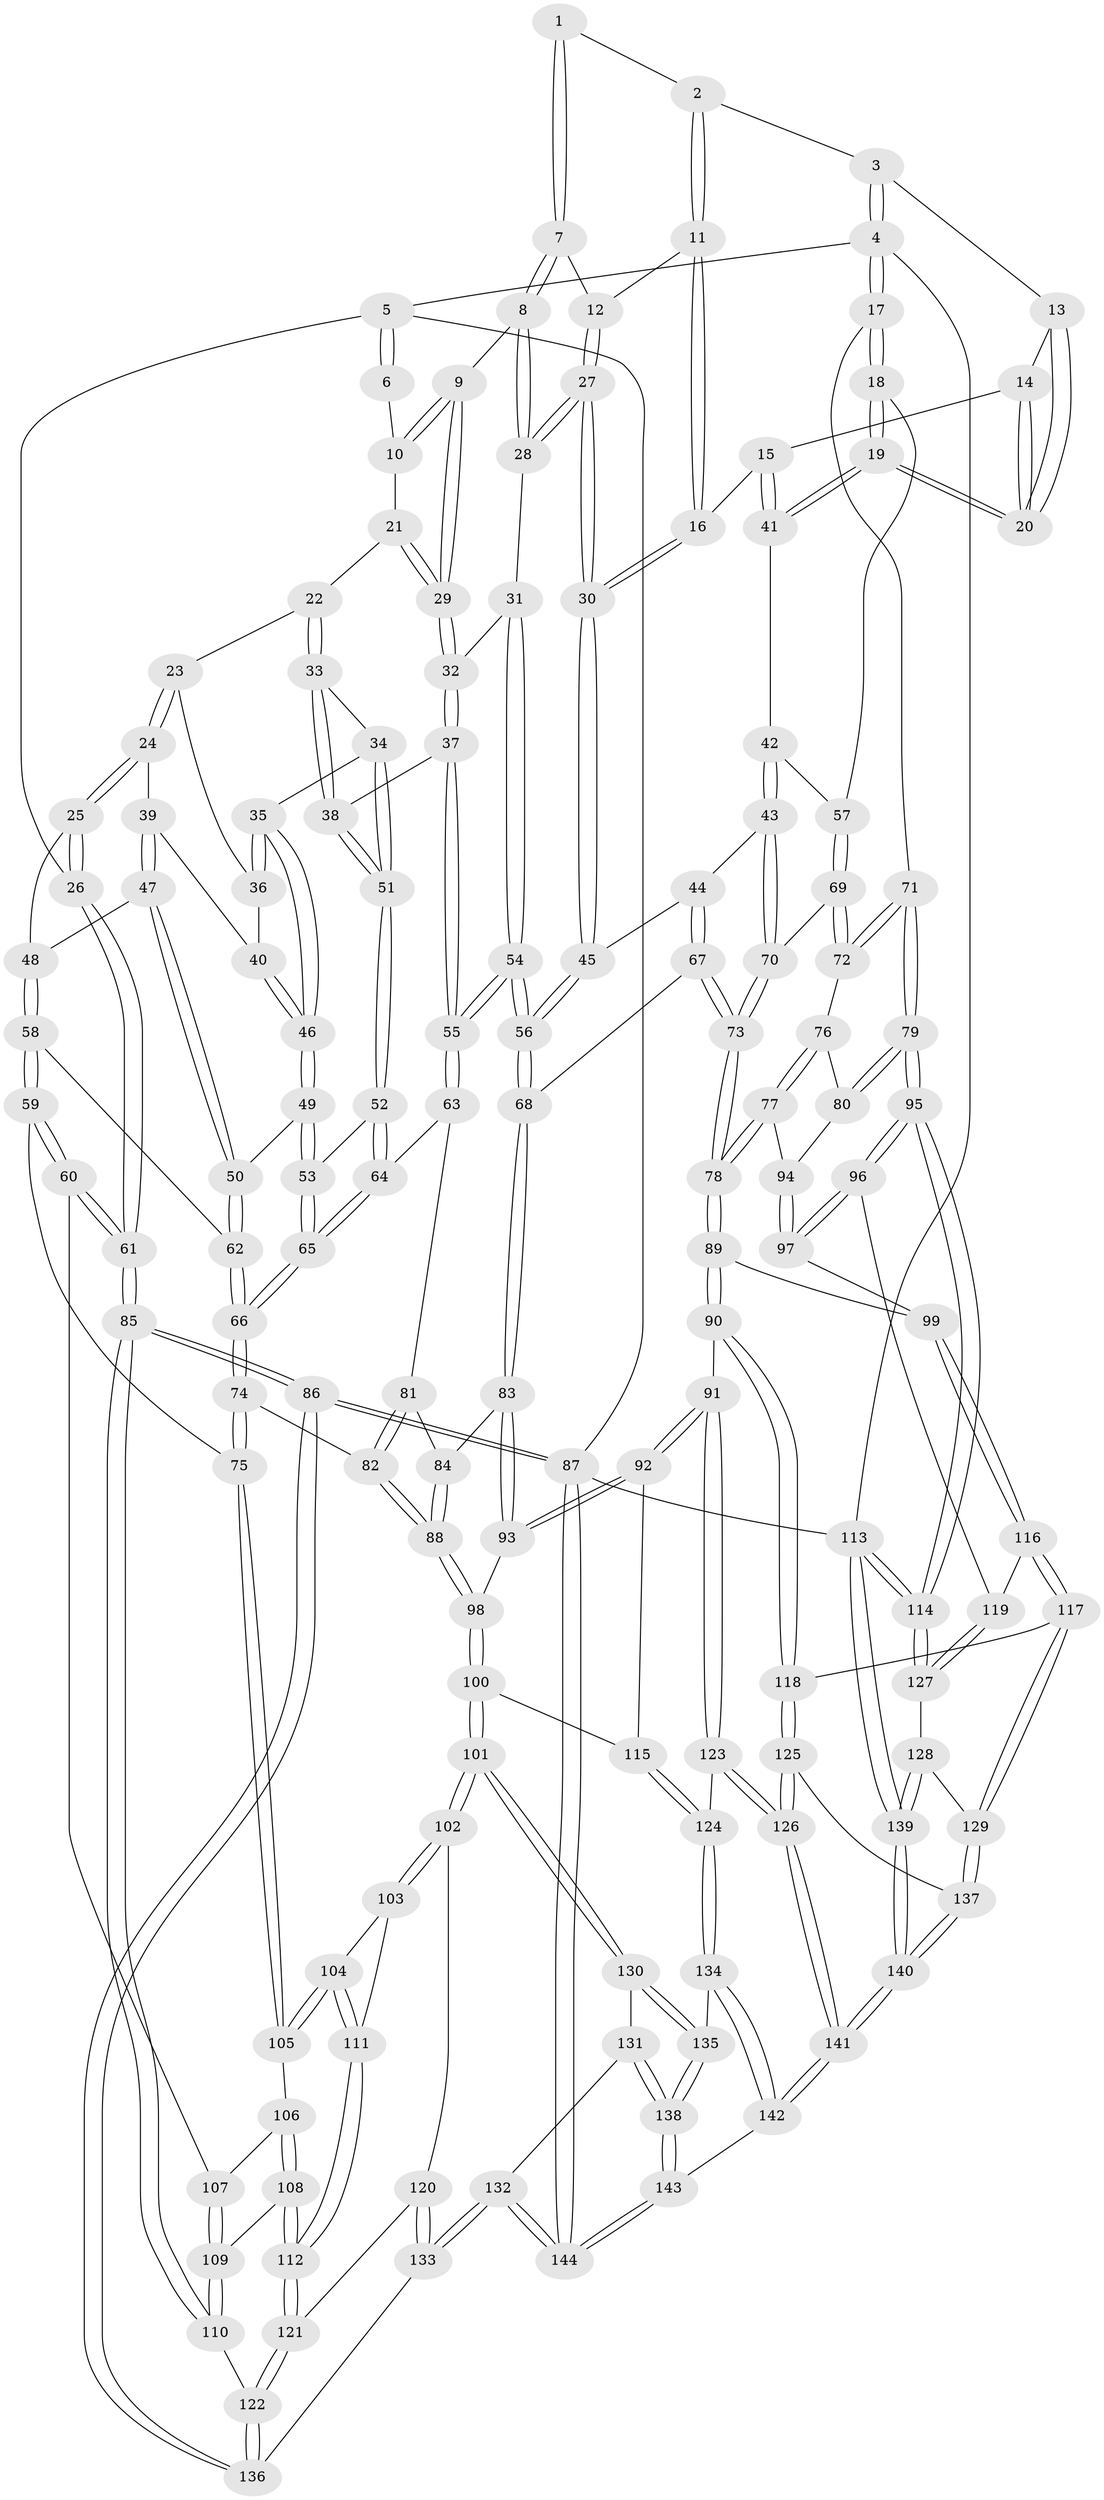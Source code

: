 // Generated by graph-tools (version 1.1) at 2025/03/03/09/25 03:03:13]
// undirected, 144 vertices, 357 edges
graph export_dot {
graph [start="1"]
  node [color=gray90,style=filled];
  1 [pos="+0.7048525249792724+0"];
  2 [pos="+0.7800167083795129+0"];
  3 [pos="+0.9269010171105846+0"];
  4 [pos="+1+0"];
  5 [pos="+0+0"];
  6 [pos="+0.3671140930395581+0"];
  7 [pos="+0.6307466120490522+0"];
  8 [pos="+0.5017038760866412+0.08491970728750148"];
  9 [pos="+0.49602130807191197+0.0843164463609085"];
  10 [pos="+0.36788685557784456+0"];
  11 [pos="+0.7864572354150977+0.09391434578937377"];
  12 [pos="+0.6485887242003617+0.0645213051044443"];
  13 [pos="+0.9107740137738258+0.02248324607809217"];
  14 [pos="+0.8607574759151276+0.11474340893466545"];
  15 [pos="+0.8234827847593947+0.1309927646581443"];
  16 [pos="+0.7886443805034176+0.10704455016227349"];
  17 [pos="+1+0.16658599540967753"];
  18 [pos="+1+0.2002937083944368"];
  19 [pos="+1+0.188309199464529"];
  20 [pos="+0.9625081687012179+0.1470433293495097"];
  21 [pos="+0.33667076606690055+0.030966062957185306"];
  22 [pos="+0.27100922523075016+0.086954419905519"];
  23 [pos="+0.2231162750552727+0.08717402315505982"];
  24 [pos="+0.06822021310495964+0.027912618844508838"];
  25 [pos="+0+0"];
  26 [pos="+0+0"];
  27 [pos="+0.6566346333106153+0.18067122765666102"];
  28 [pos="+0.57040312828918+0.18268513236351466"];
  29 [pos="+0.41165252064456553+0.1828993751292795"];
  30 [pos="+0.6637111757244084+0.18590311319305264"];
  31 [pos="+0.5399421135513066+0.2135699472153978"];
  32 [pos="+0.4090832583158159+0.19601428134592158"];
  33 [pos="+0.2736553826254619+0.09651351305155703"];
  34 [pos="+0.2526081028340381+0.1922326502210622"];
  35 [pos="+0.21510769262032947+0.22010153341091512"];
  36 [pos="+0.20619638192955086+0.1497954164392457"];
  37 [pos="+0.38433862820894754+0.22625537156641054"];
  38 [pos="+0.35729082217158825+0.2299854608230453"];
  39 [pos="+0.1495383001241832+0.17803044163945672"];
  40 [pos="+0.15806827829921785+0.17993254350219365"];
  41 [pos="+0.8318904791574799+0.17109059205260368"];
  42 [pos="+0.8221607315311616+0.22536695374604226"];
  43 [pos="+0.7849221112600009+0.26720452593712923"];
  44 [pos="+0.6958355748352875+0.2359322637985006"];
  45 [pos="+0.6830277254926596+0.22720237647705369"];
  46 [pos="+0.21278858667757444+0.2246736745878037"];
  47 [pos="+0.13207989422261485+0.2107245224564819"];
  48 [pos="+0.0751023251204079+0.23522315086056753"];
  49 [pos="+0.20987891720813856+0.2569675508421059"];
  50 [pos="+0.20330796529292436+0.25870682658915617"];
  51 [pos="+0.35604188500297634+0.2308270433286346"];
  52 [pos="+0.3367449440573567+0.25094149381103537"];
  53 [pos="+0.2590580923687101+0.29193812459061885"];
  54 [pos="+0.5080903943401889+0.38255798461864876"];
  55 [pos="+0.49558745718989855+0.3807075423224812"];
  56 [pos="+0.5461859216124095+0.40631752109946856"];
  57 [pos="+0.9685014818582478+0.245328932728527"];
  58 [pos="+0.07876574857899206+0.30799977600609374"];
  59 [pos="+0+0.42299327035789547"];
  60 [pos="+0+0.4272603795917764"];
  61 [pos="+0+0.42697095680293634"];
  62 [pos="+0.10884301909526327+0.31522772882639977"];
  63 [pos="+0.44305925688158837+0.39921853247669364"];
  64 [pos="+0.3596549128535955+0.3916589491116128"];
  65 [pos="+0.2550449394705673+0.4184272076678549"];
  66 [pos="+0.2251721653249708+0.4539106961144369"];
  67 [pos="+0.6960340448334009+0.46064947228259245"];
  68 [pos="+0.5617633534236175+0.4269531910154885"];
  69 [pos="+0.9143818415746925+0.3418334959882266"];
  70 [pos="+0.7885635864482029+0.27628593050200473"];
  71 [pos="+1+0.46611546343851584"];
  72 [pos="+0.9167473182951794+0.370743415059763"];
  73 [pos="+0.7472641262488928+0.4843830059062126"];
  74 [pos="+0.21550737229723063+0.49115928941456766"];
  75 [pos="+0.1974530687365059+0.5023320401655429"];
  76 [pos="+0.9031724815224014+0.3905967034899776"];
  77 [pos="+0.7871953210370144+0.48566884756605555"];
  78 [pos="+0.7577858837202629+0.49518404940717853"];
  79 [pos="+1+0.4732914942845241"];
  80 [pos="+0.9895975428075793+0.52112669980644"];
  81 [pos="+0.41080432197062955+0.4618066731650003"];
  82 [pos="+0.2479862212711987+0.5125192680559072"];
  83 [pos="+0.5253748611756172+0.5339191453644783"];
  84 [pos="+0.397752355914531+0.5170239313425828"];
  85 [pos="+0+0.7029159362159375"];
  86 [pos="+0+1"];
  87 [pos="+0+1"];
  88 [pos="+0.3427649575646246+0.5897914023273695"];
  89 [pos="+0.7563225165258496+0.5870264011135862"];
  90 [pos="+0.7021744188944892+0.6679704547758014"];
  91 [pos="+0.6876293108585865+0.6750062693942871"];
  92 [pos="+0.5727908331709357+0.6530073335329774"];
  93 [pos="+0.5203378641965198+0.569068470893395"];
  94 [pos="+0.9671066503258412+0.533011809648947"];
  95 [pos="+1+0.7296082990767201"];
  96 [pos="+1+0.7155712524002409"];
  97 [pos="+0.9251410051515674+0.6569258642710355"];
  98 [pos="+0.36301974369137924+0.6292974916592994"];
  99 [pos="+0.9103982760626731+0.6614920657024109"];
  100 [pos="+0.3560186967597543+0.7317423298740932"];
  101 [pos="+0.34353570317740284+0.754512393738661"];
  102 [pos="+0.2912215248578455+0.7441767211961501"];
  103 [pos="+0.2176465764275033+0.6820832838080708"];
  104 [pos="+0.16839239877981252+0.5655614148171244"];
  105 [pos="+0.1682808777147004+0.5649307374300786"];
  106 [pos="+0.10812945861684055+0.5939650184821101"];
  107 [pos="+0.04848226187971218+0.5900757468068184"];
  108 [pos="+0.06431759867774886+0.7036343041058235"];
  109 [pos="+0.0023179798143645918+0.6890214540738625"];
  110 [pos="+0+0.6979132407887209"];
  111 [pos="+0.12635583358045163+0.706981282322344"];
  112 [pos="+0.09880815026508764+0.7324744116974443"];
  113 [pos="+1+1"];
  114 [pos="+1+0.8680248084295076"];
  115 [pos="+0.5223512826472492+0.7035130369716834"];
  116 [pos="+0.8819627186606903+0.7737380575041273"];
  117 [pos="+0.8434726679873031+0.799763107607872"];
  118 [pos="+0.8204107848442556+0.8040683860500809"];
  119 [pos="+0.9305368196480078+0.7903448069227103"];
  120 [pos="+0.2104104621050799+0.7695453714683325"];
  121 [pos="+0.11623920681425978+0.7923152011641809"];
  122 [pos="+0.09867610739517373+0.8386635570637098"];
  123 [pos="+0.6209507202705787+0.8643713407534019"];
  124 [pos="+0.5646856394822+0.8725004575656718"];
  125 [pos="+0.7777525152654637+0.87476629122178"];
  126 [pos="+0.7180167383563338+0.9259350083356443"];
  127 [pos="+0.9876015145695966+0.8892035300537826"];
  128 [pos="+0.977373002670713+0.894705421899151"];
  129 [pos="+0.9274793511055307+0.9096562564690551"];
  130 [pos="+0.3524996945330677+0.7973384327352474"];
  131 [pos="+0.3398669888752911+0.8293238658209158"];
  132 [pos="+0.21724798135393364+0.9239474418294252"];
  133 [pos="+0.19857396069053923+0.9176266834931828"];
  134 [pos="+0.5540484755903667+0.8781049140667517"];
  135 [pos="+0.5464642944968945+0.8779472745793456"];
  136 [pos="+0.08686897405122952+0.8854206205028671"];
  137 [pos="+0.9046372920877342+0.9354638540746428"];
  138 [pos="+0.39227978068284364+1"];
  139 [pos="+0.9544923853101277+1"];
  140 [pos="+0.8054964116961307+1"];
  141 [pos="+0.7966478863934866+1"];
  142 [pos="+0.5453727071539828+1"];
  143 [pos="+0.3589571415822144+1"];
  144 [pos="+0.3010542774447489+1"];
  1 -- 2;
  1 -- 7;
  1 -- 7;
  2 -- 3;
  2 -- 11;
  2 -- 11;
  3 -- 4;
  3 -- 4;
  3 -- 13;
  4 -- 5;
  4 -- 17;
  4 -- 17;
  4 -- 113;
  5 -- 6;
  5 -- 6;
  5 -- 26;
  5 -- 87;
  6 -- 10;
  7 -- 8;
  7 -- 8;
  7 -- 12;
  8 -- 9;
  8 -- 28;
  8 -- 28;
  9 -- 10;
  9 -- 10;
  9 -- 29;
  9 -- 29;
  10 -- 21;
  11 -- 12;
  11 -- 16;
  11 -- 16;
  12 -- 27;
  12 -- 27;
  13 -- 14;
  13 -- 20;
  13 -- 20;
  14 -- 15;
  14 -- 20;
  14 -- 20;
  15 -- 16;
  15 -- 41;
  15 -- 41;
  16 -- 30;
  16 -- 30;
  17 -- 18;
  17 -- 18;
  17 -- 71;
  18 -- 19;
  18 -- 19;
  18 -- 57;
  19 -- 20;
  19 -- 20;
  19 -- 41;
  19 -- 41;
  21 -- 22;
  21 -- 29;
  21 -- 29;
  22 -- 23;
  22 -- 33;
  22 -- 33;
  23 -- 24;
  23 -- 24;
  23 -- 36;
  24 -- 25;
  24 -- 25;
  24 -- 39;
  25 -- 26;
  25 -- 26;
  25 -- 48;
  26 -- 61;
  26 -- 61;
  27 -- 28;
  27 -- 28;
  27 -- 30;
  27 -- 30;
  28 -- 31;
  29 -- 32;
  29 -- 32;
  30 -- 45;
  30 -- 45;
  31 -- 32;
  31 -- 54;
  31 -- 54;
  32 -- 37;
  32 -- 37;
  33 -- 34;
  33 -- 38;
  33 -- 38;
  34 -- 35;
  34 -- 51;
  34 -- 51;
  35 -- 36;
  35 -- 36;
  35 -- 46;
  35 -- 46;
  36 -- 40;
  37 -- 38;
  37 -- 55;
  37 -- 55;
  38 -- 51;
  38 -- 51;
  39 -- 40;
  39 -- 47;
  39 -- 47;
  40 -- 46;
  40 -- 46;
  41 -- 42;
  42 -- 43;
  42 -- 43;
  42 -- 57;
  43 -- 44;
  43 -- 70;
  43 -- 70;
  44 -- 45;
  44 -- 67;
  44 -- 67;
  45 -- 56;
  45 -- 56;
  46 -- 49;
  46 -- 49;
  47 -- 48;
  47 -- 50;
  47 -- 50;
  48 -- 58;
  48 -- 58;
  49 -- 50;
  49 -- 53;
  49 -- 53;
  50 -- 62;
  50 -- 62;
  51 -- 52;
  51 -- 52;
  52 -- 53;
  52 -- 64;
  52 -- 64;
  53 -- 65;
  53 -- 65;
  54 -- 55;
  54 -- 55;
  54 -- 56;
  54 -- 56;
  55 -- 63;
  55 -- 63;
  56 -- 68;
  56 -- 68;
  57 -- 69;
  57 -- 69;
  58 -- 59;
  58 -- 59;
  58 -- 62;
  59 -- 60;
  59 -- 60;
  59 -- 75;
  60 -- 61;
  60 -- 61;
  60 -- 107;
  61 -- 85;
  61 -- 85;
  62 -- 66;
  62 -- 66;
  63 -- 64;
  63 -- 81;
  64 -- 65;
  64 -- 65;
  65 -- 66;
  65 -- 66;
  66 -- 74;
  66 -- 74;
  67 -- 68;
  67 -- 73;
  67 -- 73;
  68 -- 83;
  68 -- 83;
  69 -- 70;
  69 -- 72;
  69 -- 72;
  70 -- 73;
  70 -- 73;
  71 -- 72;
  71 -- 72;
  71 -- 79;
  71 -- 79;
  72 -- 76;
  73 -- 78;
  73 -- 78;
  74 -- 75;
  74 -- 75;
  74 -- 82;
  75 -- 105;
  75 -- 105;
  76 -- 77;
  76 -- 77;
  76 -- 80;
  77 -- 78;
  77 -- 78;
  77 -- 94;
  78 -- 89;
  78 -- 89;
  79 -- 80;
  79 -- 80;
  79 -- 95;
  79 -- 95;
  80 -- 94;
  81 -- 82;
  81 -- 82;
  81 -- 84;
  82 -- 88;
  82 -- 88;
  83 -- 84;
  83 -- 93;
  83 -- 93;
  84 -- 88;
  84 -- 88;
  85 -- 86;
  85 -- 86;
  85 -- 110;
  85 -- 110;
  86 -- 87;
  86 -- 87;
  86 -- 136;
  86 -- 136;
  87 -- 144;
  87 -- 144;
  87 -- 113;
  88 -- 98;
  88 -- 98;
  89 -- 90;
  89 -- 90;
  89 -- 99;
  90 -- 91;
  90 -- 118;
  90 -- 118;
  91 -- 92;
  91 -- 92;
  91 -- 123;
  91 -- 123;
  92 -- 93;
  92 -- 93;
  92 -- 115;
  93 -- 98;
  94 -- 97;
  94 -- 97;
  95 -- 96;
  95 -- 96;
  95 -- 114;
  95 -- 114;
  96 -- 97;
  96 -- 97;
  96 -- 119;
  97 -- 99;
  98 -- 100;
  98 -- 100;
  99 -- 116;
  99 -- 116;
  100 -- 101;
  100 -- 101;
  100 -- 115;
  101 -- 102;
  101 -- 102;
  101 -- 130;
  101 -- 130;
  102 -- 103;
  102 -- 103;
  102 -- 120;
  103 -- 104;
  103 -- 111;
  104 -- 105;
  104 -- 105;
  104 -- 111;
  104 -- 111;
  105 -- 106;
  106 -- 107;
  106 -- 108;
  106 -- 108;
  107 -- 109;
  107 -- 109;
  108 -- 109;
  108 -- 112;
  108 -- 112;
  109 -- 110;
  109 -- 110;
  110 -- 122;
  111 -- 112;
  111 -- 112;
  112 -- 121;
  112 -- 121;
  113 -- 114;
  113 -- 114;
  113 -- 139;
  113 -- 139;
  114 -- 127;
  114 -- 127;
  115 -- 124;
  115 -- 124;
  116 -- 117;
  116 -- 117;
  116 -- 119;
  117 -- 118;
  117 -- 129;
  117 -- 129;
  118 -- 125;
  118 -- 125;
  119 -- 127;
  119 -- 127;
  120 -- 121;
  120 -- 133;
  120 -- 133;
  121 -- 122;
  121 -- 122;
  122 -- 136;
  122 -- 136;
  123 -- 124;
  123 -- 126;
  123 -- 126;
  124 -- 134;
  124 -- 134;
  125 -- 126;
  125 -- 126;
  125 -- 137;
  126 -- 141;
  126 -- 141;
  127 -- 128;
  128 -- 129;
  128 -- 139;
  128 -- 139;
  129 -- 137;
  129 -- 137;
  130 -- 131;
  130 -- 135;
  130 -- 135;
  131 -- 132;
  131 -- 138;
  131 -- 138;
  132 -- 133;
  132 -- 133;
  132 -- 144;
  132 -- 144;
  133 -- 136;
  134 -- 135;
  134 -- 142;
  134 -- 142;
  135 -- 138;
  135 -- 138;
  137 -- 140;
  137 -- 140;
  138 -- 143;
  138 -- 143;
  139 -- 140;
  139 -- 140;
  140 -- 141;
  140 -- 141;
  141 -- 142;
  141 -- 142;
  142 -- 143;
  143 -- 144;
  143 -- 144;
}
